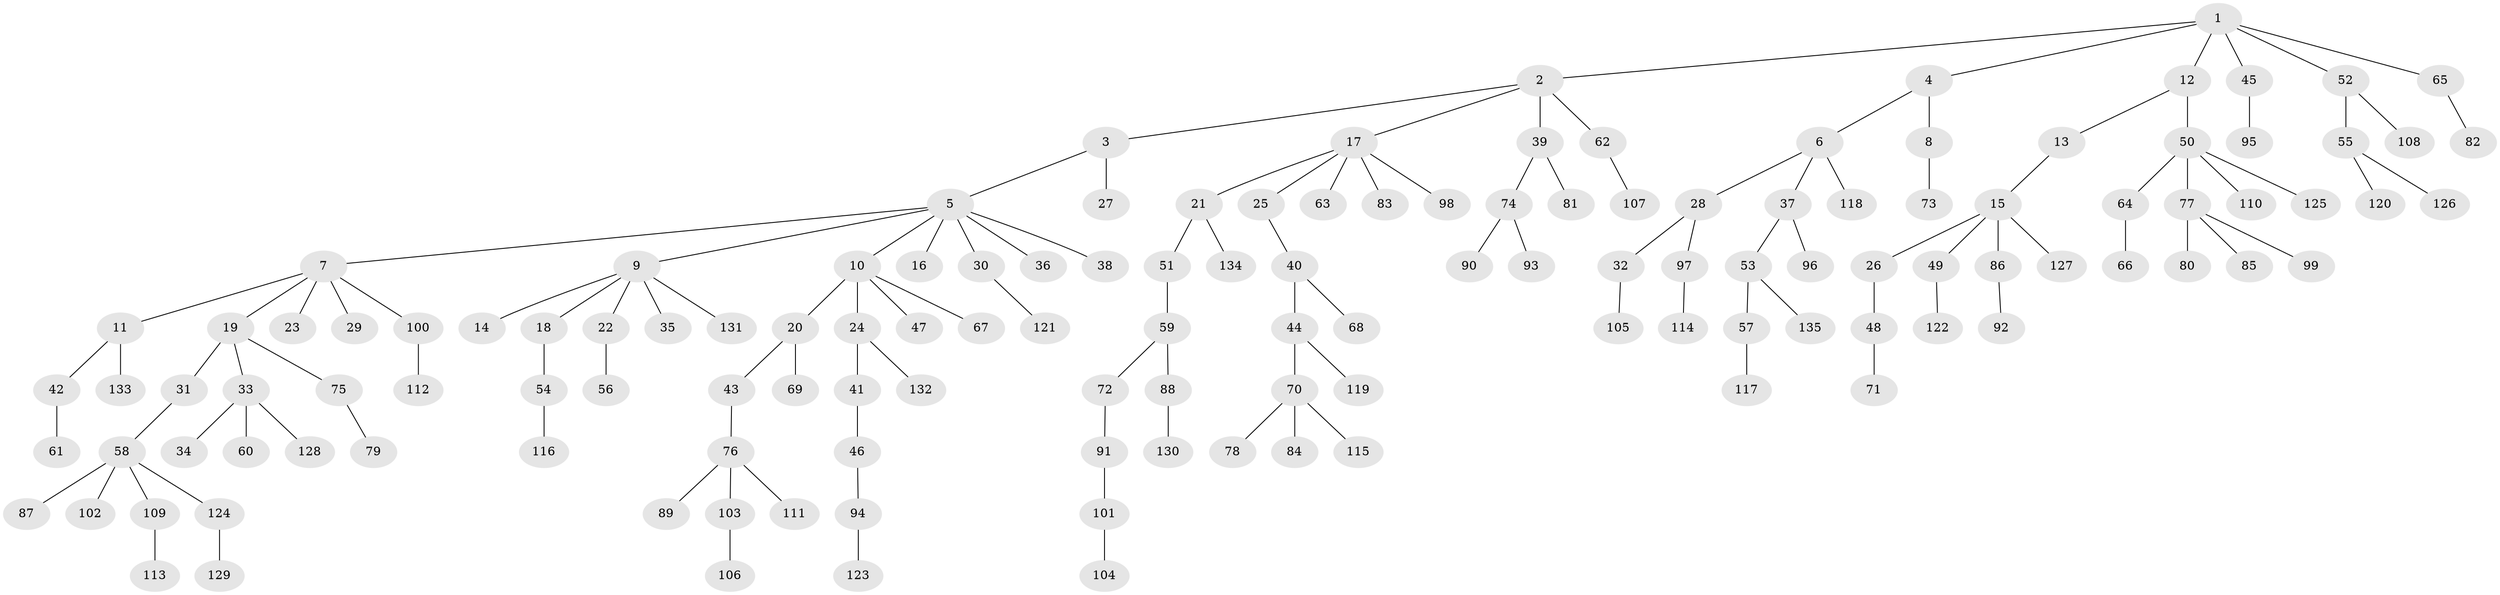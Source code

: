 // Generated by graph-tools (version 1.1) at 2025/26/03/09/25 03:26:26]
// undirected, 135 vertices, 134 edges
graph export_dot {
graph [start="1"]
  node [color=gray90,style=filled];
  1;
  2;
  3;
  4;
  5;
  6;
  7;
  8;
  9;
  10;
  11;
  12;
  13;
  14;
  15;
  16;
  17;
  18;
  19;
  20;
  21;
  22;
  23;
  24;
  25;
  26;
  27;
  28;
  29;
  30;
  31;
  32;
  33;
  34;
  35;
  36;
  37;
  38;
  39;
  40;
  41;
  42;
  43;
  44;
  45;
  46;
  47;
  48;
  49;
  50;
  51;
  52;
  53;
  54;
  55;
  56;
  57;
  58;
  59;
  60;
  61;
  62;
  63;
  64;
  65;
  66;
  67;
  68;
  69;
  70;
  71;
  72;
  73;
  74;
  75;
  76;
  77;
  78;
  79;
  80;
  81;
  82;
  83;
  84;
  85;
  86;
  87;
  88;
  89;
  90;
  91;
  92;
  93;
  94;
  95;
  96;
  97;
  98;
  99;
  100;
  101;
  102;
  103;
  104;
  105;
  106;
  107;
  108;
  109;
  110;
  111;
  112;
  113;
  114;
  115;
  116;
  117;
  118;
  119;
  120;
  121;
  122;
  123;
  124;
  125;
  126;
  127;
  128;
  129;
  130;
  131;
  132;
  133;
  134;
  135;
  1 -- 2;
  1 -- 4;
  1 -- 12;
  1 -- 45;
  1 -- 52;
  1 -- 65;
  2 -- 3;
  2 -- 17;
  2 -- 39;
  2 -- 62;
  3 -- 5;
  3 -- 27;
  4 -- 6;
  4 -- 8;
  5 -- 7;
  5 -- 9;
  5 -- 10;
  5 -- 16;
  5 -- 30;
  5 -- 36;
  5 -- 38;
  6 -- 28;
  6 -- 37;
  6 -- 118;
  7 -- 11;
  7 -- 19;
  7 -- 23;
  7 -- 29;
  7 -- 100;
  8 -- 73;
  9 -- 14;
  9 -- 18;
  9 -- 22;
  9 -- 35;
  9 -- 131;
  10 -- 20;
  10 -- 24;
  10 -- 47;
  10 -- 67;
  11 -- 42;
  11 -- 133;
  12 -- 13;
  12 -- 50;
  13 -- 15;
  15 -- 26;
  15 -- 49;
  15 -- 86;
  15 -- 127;
  17 -- 21;
  17 -- 25;
  17 -- 63;
  17 -- 83;
  17 -- 98;
  18 -- 54;
  19 -- 31;
  19 -- 33;
  19 -- 75;
  20 -- 43;
  20 -- 69;
  21 -- 51;
  21 -- 134;
  22 -- 56;
  24 -- 41;
  24 -- 132;
  25 -- 40;
  26 -- 48;
  28 -- 32;
  28 -- 97;
  30 -- 121;
  31 -- 58;
  32 -- 105;
  33 -- 34;
  33 -- 60;
  33 -- 128;
  37 -- 53;
  37 -- 96;
  39 -- 74;
  39 -- 81;
  40 -- 44;
  40 -- 68;
  41 -- 46;
  42 -- 61;
  43 -- 76;
  44 -- 70;
  44 -- 119;
  45 -- 95;
  46 -- 94;
  48 -- 71;
  49 -- 122;
  50 -- 64;
  50 -- 77;
  50 -- 110;
  50 -- 125;
  51 -- 59;
  52 -- 55;
  52 -- 108;
  53 -- 57;
  53 -- 135;
  54 -- 116;
  55 -- 120;
  55 -- 126;
  57 -- 117;
  58 -- 87;
  58 -- 102;
  58 -- 109;
  58 -- 124;
  59 -- 72;
  59 -- 88;
  62 -- 107;
  64 -- 66;
  65 -- 82;
  70 -- 78;
  70 -- 84;
  70 -- 115;
  72 -- 91;
  74 -- 90;
  74 -- 93;
  75 -- 79;
  76 -- 89;
  76 -- 103;
  76 -- 111;
  77 -- 80;
  77 -- 85;
  77 -- 99;
  86 -- 92;
  88 -- 130;
  91 -- 101;
  94 -- 123;
  97 -- 114;
  100 -- 112;
  101 -- 104;
  103 -- 106;
  109 -- 113;
  124 -- 129;
}
